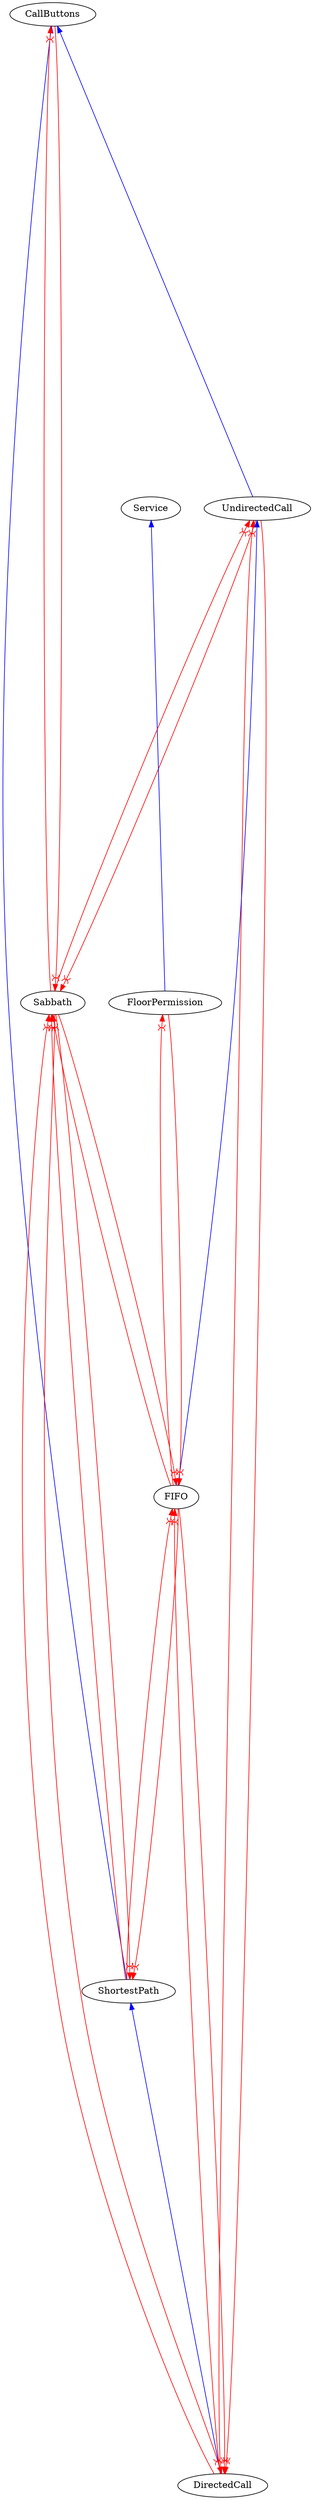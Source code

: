 digraph G {
  compound = true;
  rankdir = "BT"; 
  nodesep= 0.5;
  ranksep =  10; 

 // CO-OCCURENCE GROUPS 

 // IMPLICATION 
//"A" -> "B" [lhead = cluster_0;color="blue"]
"DirectedCall" -> "ShortestPath"[color="blue"]
"FIFO" -> "UndirectedCall"[color="blue"]
"ShortestPath" -> "CallButtons"[color="blue"]
"FloorPermission" -> "Service"[color="blue"]
"UndirectedCall" -> "CallButtons"[color="blue"]

 // MUTEX 
//"A" ->! "C" [arrowhead=invdot;color="red";] 
"DirectedCall" -> "FIFO" [ arrowhead=normalicurvecurve;color="red";]
"DirectedCall" -> "UndirectedCall" [ arrowhead=normalicurvecurve;color="red";]
"DirectedCall" -> "Sabbath" [ arrowhead=normalicurvecurve;color="red";]
"FIFO" -> "DirectedCall" [ arrowhead=normalicurvecurve;color="red";]
"FIFO" -> "ShortestPath" [ arrowhead=normalicurvecurve;color="red";]
"FIFO" -> "FloorPermission" [ arrowhead=normalicurvecurve;color="red";]
"FIFO" -> "Sabbath" [ arrowhead=normalicurvecurve;color="red";]
"ShortestPath" -> "FIFO" [ arrowhead=normalicurvecurve;color="red";]
"ShortestPath" -> "Sabbath" [ arrowhead=normalicurvecurve;color="red";]
"FloorPermission" -> "FIFO" [ arrowhead=normalicurvecurve;color="red";]
"UndirectedCall" -> "DirectedCall" [ arrowhead=normalicurvecurve;color="red";]
"UndirectedCall" -> "Sabbath" [ arrowhead=normalicurvecurve;color="red";]
"CallButtons" -> "Sabbath" [ arrowhead=normalicurvecurve;color="red";]
"Sabbath" -> "DirectedCall" [ arrowhead=normalicurvecurve;color="red";]
"Sabbath" -> "FIFO" [ arrowhead=normalicurvecurve;color="red";]
"Sabbath" -> "ShortestPath" [ arrowhead=normalicurvecurve;color="red";]
"Sabbath" -> "UndirectedCall" [ arrowhead=normalicurvecurve;color="red";]
"Sabbath" -> "CallButtons" [ arrowhead=normalicurvecurve;color="red";]
}